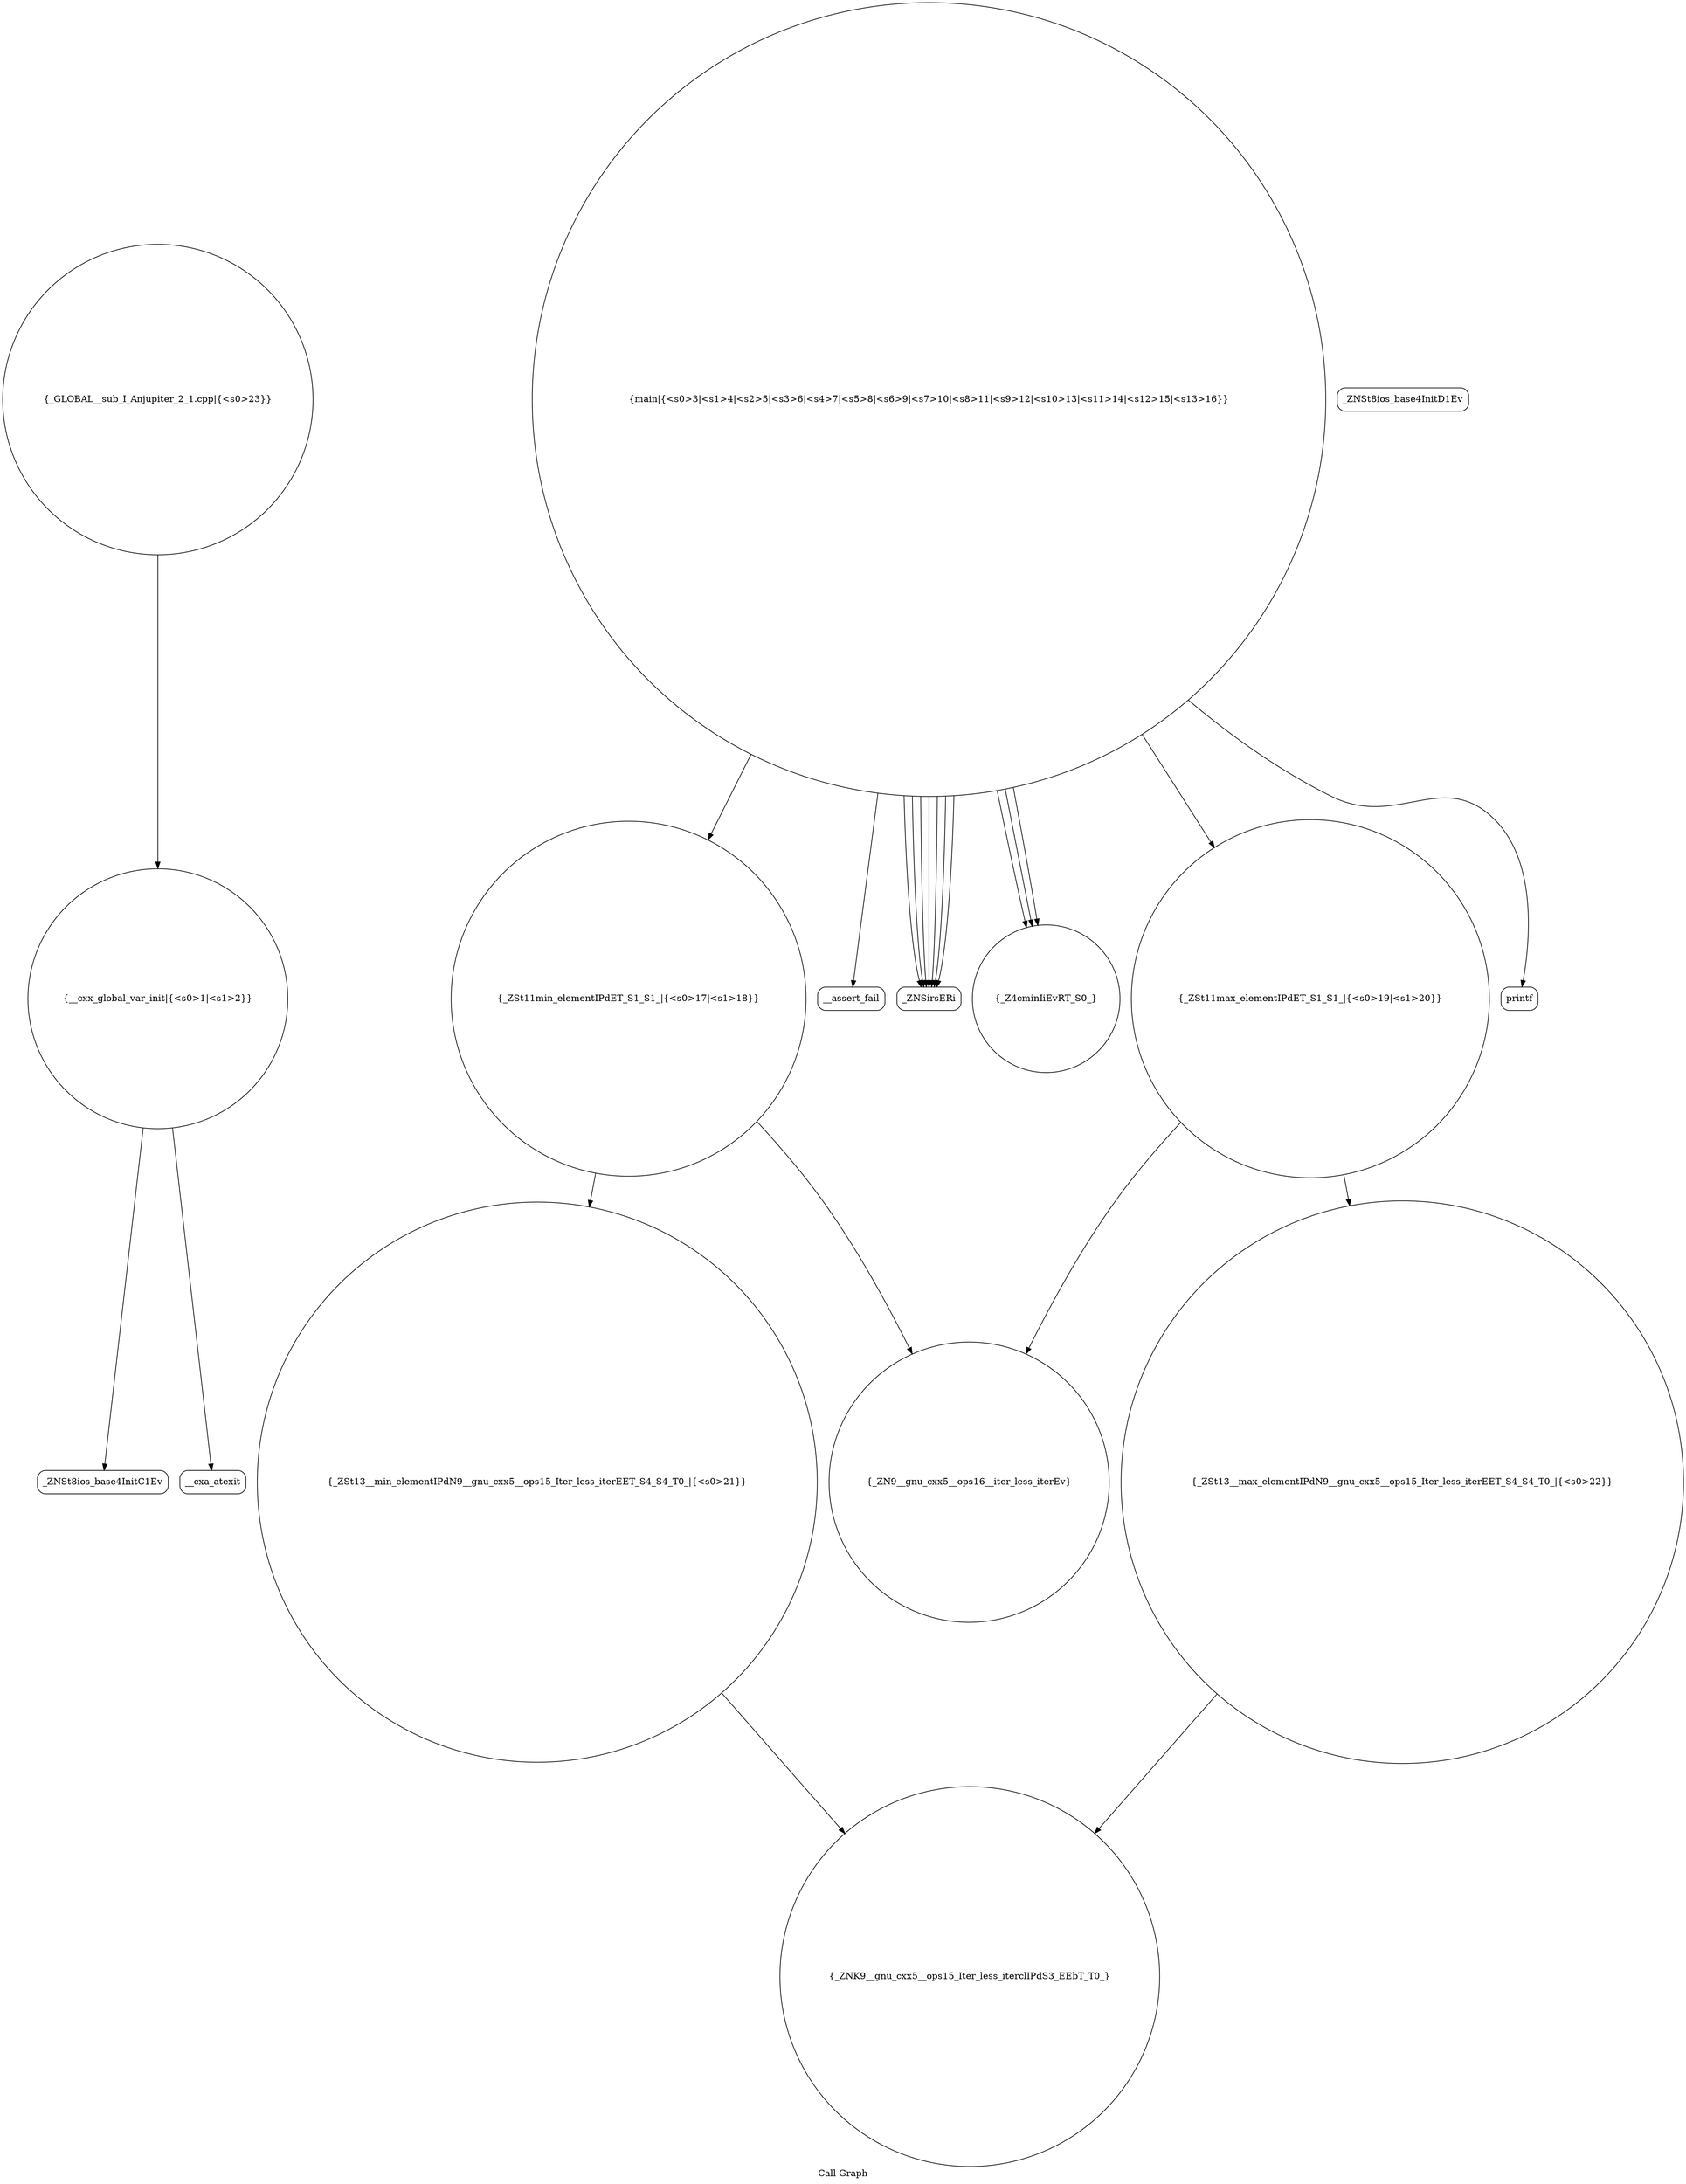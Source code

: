 digraph "Call Graph" {
	label="Call Graph";

	Node0x56461962f7b0 [shape=record,shape=circle,label="{__cxx_global_var_init|{<s0>1|<s1>2}}"];
	Node0x56461962f7b0:s0 -> Node0x56461962fc40[color=black];
	Node0x56461962f7b0:s1 -> Node0x56461962fd40[color=black];
	Node0x56461962ff40 [shape=record,shape=circle,label="{_ZSt11min_elementIPdET_S1_S1_|{<s0>17|<s1>18}}"];
	Node0x56461962ff40:s0 -> Node0x5646196301c0[color=black];
	Node0x56461962ff40:s1 -> Node0x564619630140[color=black];
	Node0x5646196302c0 [shape=record,shape=circle,label="{_ZSt13__max_elementIPdN9__gnu_cxx5__ops15_Iter_less_iterEET_S4_S4_T0_|{<s0>22}}"];
	Node0x5646196302c0:s0 -> Node0x564619630240[color=black];
	Node0x56461962fcc0 [shape=record,shape=Mrecord,label="{_ZNSt8ios_base4InitD1Ev}"];
	Node0x564619630040 [shape=record,shape=Mrecord,label="{__assert_fail}"];
	Node0x56461962fdc0 [shape=record,shape=circle,label="{main|{<s0>3|<s1>4|<s2>5|<s3>6|<s4>7|<s5>8|<s6>9|<s7>10|<s8>11|<s9>12|<s10>13|<s11>14|<s12>15|<s13>16}}"];
	Node0x56461962fdc0:s0 -> Node0x56461962fe40[color=black];
	Node0x56461962fdc0:s1 -> Node0x56461962fe40[color=black];
	Node0x56461962fdc0:s2 -> Node0x56461962fe40[color=black];
	Node0x56461962fdc0:s3 -> Node0x56461962fe40[color=black];
	Node0x56461962fdc0:s4 -> Node0x56461962fe40[color=black];
	Node0x56461962fdc0:s5 -> Node0x56461962fe40[color=black];
	Node0x56461962fdc0:s6 -> Node0x56461962fe40[color=black];
	Node0x56461962fdc0:s7 -> Node0x56461962fec0[color=black];
	Node0x56461962fdc0:s8 -> Node0x56461962fec0[color=black];
	Node0x56461962fdc0:s9 -> Node0x56461962fec0[color=black];
	Node0x56461962fdc0:s10 -> Node0x56461962ff40[color=black];
	Node0x56461962fdc0:s11 -> Node0x56461962ffc0[color=black];
	Node0x56461962fdc0:s12 -> Node0x564619630040[color=black];
	Node0x56461962fdc0:s13 -> Node0x5646196300c0[color=black];
	Node0x564619630140 [shape=record,shape=circle,label="{_ZSt13__min_elementIPdN9__gnu_cxx5__ops15_Iter_less_iterEET_S4_S4_T0_|{<s0>21}}"];
	Node0x564619630140:s0 -> Node0x564619630240[color=black];
	Node0x56461962fec0 [shape=record,shape=circle,label="{_Z4cminIiEvRT_S0_}"];
	Node0x564619630240 [shape=record,shape=circle,label="{_ZNK9__gnu_cxx5__ops15_Iter_less_iterclIPdS3_EEbT_T0_}"];
	Node0x56461962fc40 [shape=record,shape=Mrecord,label="{_ZNSt8ios_base4InitC1Ev}"];
	Node0x56461962ffc0 [shape=record,shape=circle,label="{_ZSt11max_elementIPdET_S1_S1_|{<s0>19|<s1>20}}"];
	Node0x56461962ffc0:s0 -> Node0x5646196301c0[color=black];
	Node0x56461962ffc0:s1 -> Node0x5646196302c0[color=black];
	Node0x564619630340 [shape=record,shape=circle,label="{_GLOBAL__sub_I_Anjupiter_2_1.cpp|{<s0>23}}"];
	Node0x564619630340:s0 -> Node0x56461962f7b0[color=black];
	Node0x56461962fd40 [shape=record,shape=Mrecord,label="{__cxa_atexit}"];
	Node0x5646196300c0 [shape=record,shape=Mrecord,label="{printf}"];
	Node0x56461962fe40 [shape=record,shape=Mrecord,label="{_ZNSirsERi}"];
	Node0x5646196301c0 [shape=record,shape=circle,label="{_ZN9__gnu_cxx5__ops16__iter_less_iterEv}"];
}
